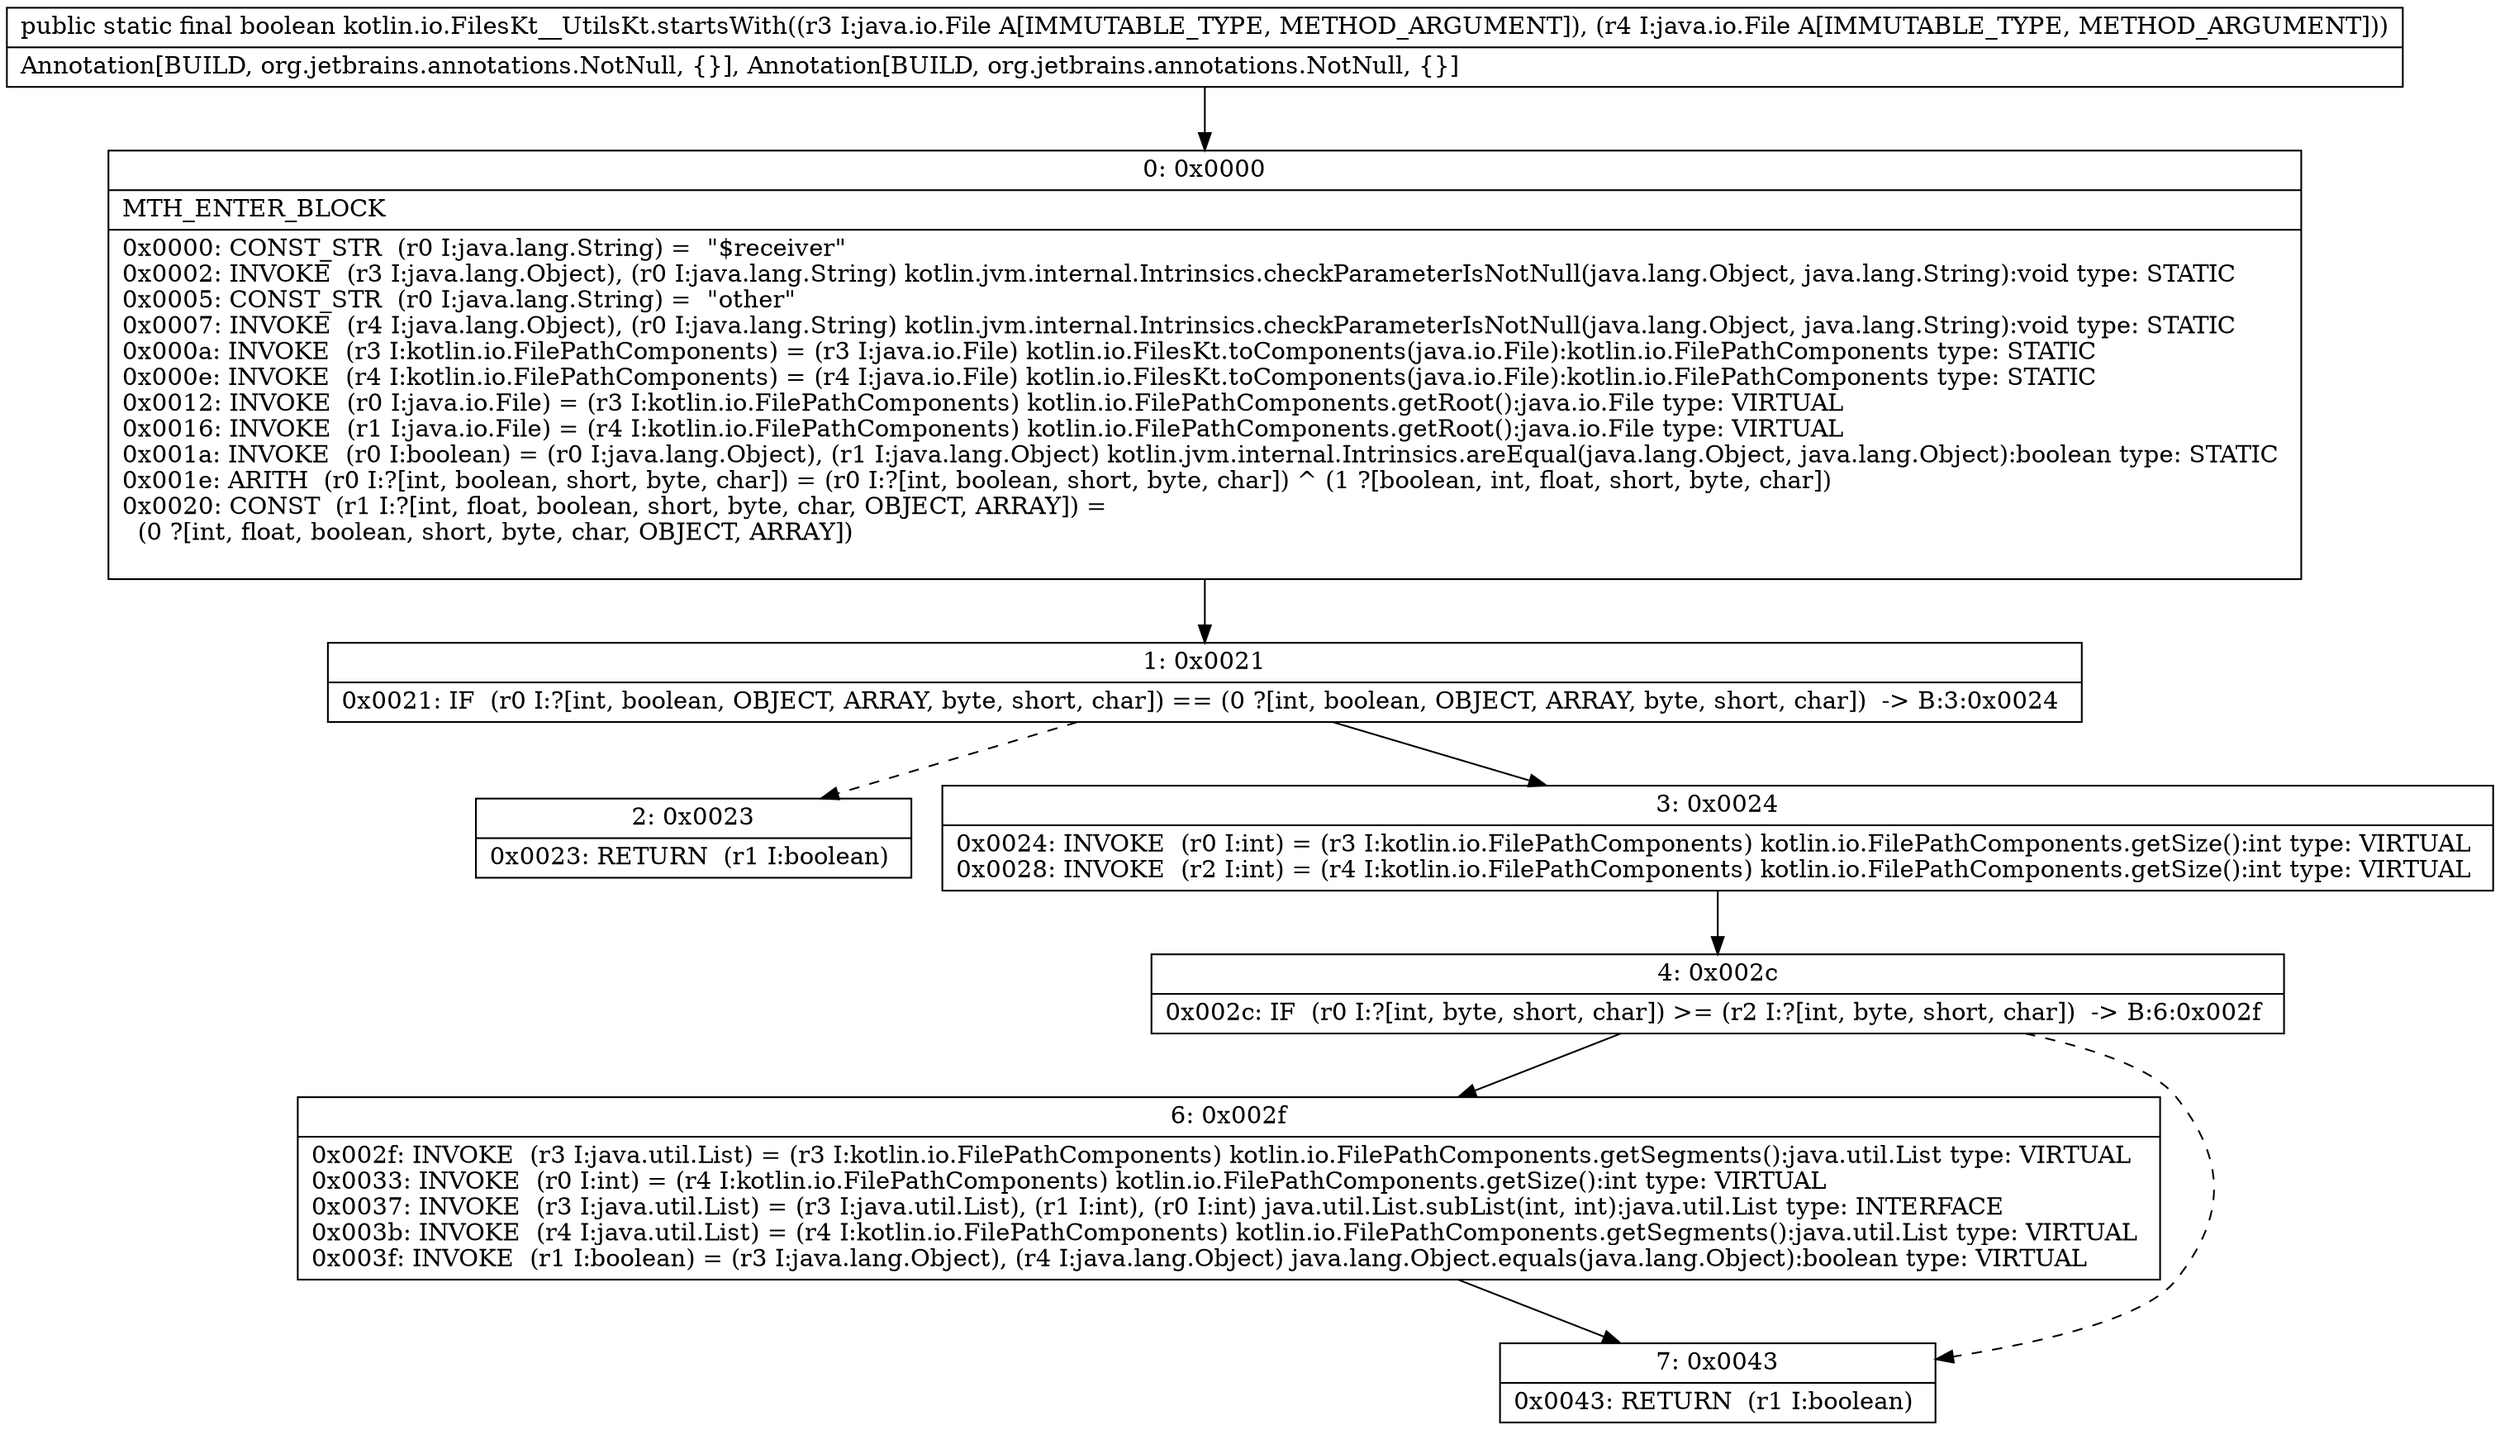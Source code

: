 digraph "CFG forkotlin.io.FilesKt__UtilsKt.startsWith(Ljava\/io\/File;Ljava\/io\/File;)Z" {
Node_0 [shape=record,label="{0\:\ 0x0000|MTH_ENTER_BLOCK\l|0x0000: CONST_STR  (r0 I:java.lang.String) =  \"$receiver\" \l0x0002: INVOKE  (r3 I:java.lang.Object), (r0 I:java.lang.String) kotlin.jvm.internal.Intrinsics.checkParameterIsNotNull(java.lang.Object, java.lang.String):void type: STATIC \l0x0005: CONST_STR  (r0 I:java.lang.String) =  \"other\" \l0x0007: INVOKE  (r4 I:java.lang.Object), (r0 I:java.lang.String) kotlin.jvm.internal.Intrinsics.checkParameterIsNotNull(java.lang.Object, java.lang.String):void type: STATIC \l0x000a: INVOKE  (r3 I:kotlin.io.FilePathComponents) = (r3 I:java.io.File) kotlin.io.FilesKt.toComponents(java.io.File):kotlin.io.FilePathComponents type: STATIC \l0x000e: INVOKE  (r4 I:kotlin.io.FilePathComponents) = (r4 I:java.io.File) kotlin.io.FilesKt.toComponents(java.io.File):kotlin.io.FilePathComponents type: STATIC \l0x0012: INVOKE  (r0 I:java.io.File) = (r3 I:kotlin.io.FilePathComponents) kotlin.io.FilePathComponents.getRoot():java.io.File type: VIRTUAL \l0x0016: INVOKE  (r1 I:java.io.File) = (r4 I:kotlin.io.FilePathComponents) kotlin.io.FilePathComponents.getRoot():java.io.File type: VIRTUAL \l0x001a: INVOKE  (r0 I:boolean) = (r0 I:java.lang.Object), (r1 I:java.lang.Object) kotlin.jvm.internal.Intrinsics.areEqual(java.lang.Object, java.lang.Object):boolean type: STATIC \l0x001e: ARITH  (r0 I:?[int, boolean, short, byte, char]) = (r0 I:?[int, boolean, short, byte, char]) ^ (1 ?[boolean, int, float, short, byte, char]) \l0x0020: CONST  (r1 I:?[int, float, boolean, short, byte, char, OBJECT, ARRAY]) = \l  (0 ?[int, float, boolean, short, byte, char, OBJECT, ARRAY])\l \l}"];
Node_1 [shape=record,label="{1\:\ 0x0021|0x0021: IF  (r0 I:?[int, boolean, OBJECT, ARRAY, byte, short, char]) == (0 ?[int, boolean, OBJECT, ARRAY, byte, short, char])  \-\> B:3:0x0024 \l}"];
Node_2 [shape=record,label="{2\:\ 0x0023|0x0023: RETURN  (r1 I:boolean) \l}"];
Node_3 [shape=record,label="{3\:\ 0x0024|0x0024: INVOKE  (r0 I:int) = (r3 I:kotlin.io.FilePathComponents) kotlin.io.FilePathComponents.getSize():int type: VIRTUAL \l0x0028: INVOKE  (r2 I:int) = (r4 I:kotlin.io.FilePathComponents) kotlin.io.FilePathComponents.getSize():int type: VIRTUAL \l}"];
Node_4 [shape=record,label="{4\:\ 0x002c|0x002c: IF  (r0 I:?[int, byte, short, char]) \>= (r2 I:?[int, byte, short, char])  \-\> B:6:0x002f \l}"];
Node_6 [shape=record,label="{6\:\ 0x002f|0x002f: INVOKE  (r3 I:java.util.List) = (r3 I:kotlin.io.FilePathComponents) kotlin.io.FilePathComponents.getSegments():java.util.List type: VIRTUAL \l0x0033: INVOKE  (r0 I:int) = (r4 I:kotlin.io.FilePathComponents) kotlin.io.FilePathComponents.getSize():int type: VIRTUAL \l0x0037: INVOKE  (r3 I:java.util.List) = (r3 I:java.util.List), (r1 I:int), (r0 I:int) java.util.List.subList(int, int):java.util.List type: INTERFACE \l0x003b: INVOKE  (r4 I:java.util.List) = (r4 I:kotlin.io.FilePathComponents) kotlin.io.FilePathComponents.getSegments():java.util.List type: VIRTUAL \l0x003f: INVOKE  (r1 I:boolean) = (r3 I:java.lang.Object), (r4 I:java.lang.Object) java.lang.Object.equals(java.lang.Object):boolean type: VIRTUAL \l}"];
Node_7 [shape=record,label="{7\:\ 0x0043|0x0043: RETURN  (r1 I:boolean) \l}"];
MethodNode[shape=record,label="{public static final boolean kotlin.io.FilesKt__UtilsKt.startsWith((r3 I:java.io.File A[IMMUTABLE_TYPE, METHOD_ARGUMENT]), (r4 I:java.io.File A[IMMUTABLE_TYPE, METHOD_ARGUMENT]))  | Annotation[BUILD, org.jetbrains.annotations.NotNull, \{\}], Annotation[BUILD, org.jetbrains.annotations.NotNull, \{\}]\l}"];
MethodNode -> Node_0;
Node_0 -> Node_1;
Node_1 -> Node_2[style=dashed];
Node_1 -> Node_3;
Node_3 -> Node_4;
Node_4 -> Node_6;
Node_4 -> Node_7[style=dashed];
Node_6 -> Node_7;
}

